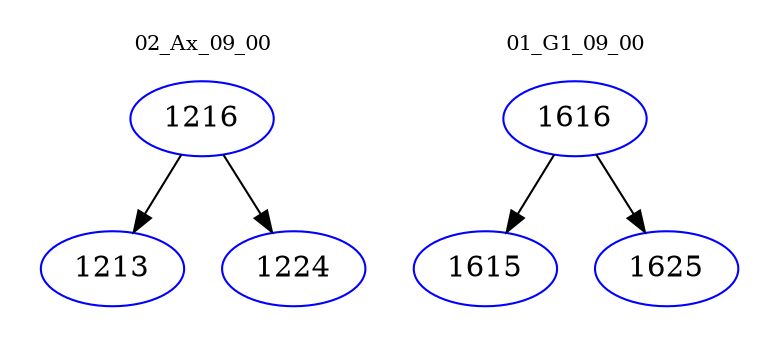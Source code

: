 digraph{
subgraph cluster_0 {
color = white
label = "02_Ax_09_00";
fontsize=10;
T0_1216 [label="1216", color="blue"]
T0_1216 -> T0_1213 [color="black"]
T0_1213 [label="1213", color="blue"]
T0_1216 -> T0_1224 [color="black"]
T0_1224 [label="1224", color="blue"]
}
subgraph cluster_1 {
color = white
label = "01_G1_09_00";
fontsize=10;
T1_1616 [label="1616", color="blue"]
T1_1616 -> T1_1615 [color="black"]
T1_1615 [label="1615", color="blue"]
T1_1616 -> T1_1625 [color="black"]
T1_1625 [label="1625", color="blue"]
}
}
